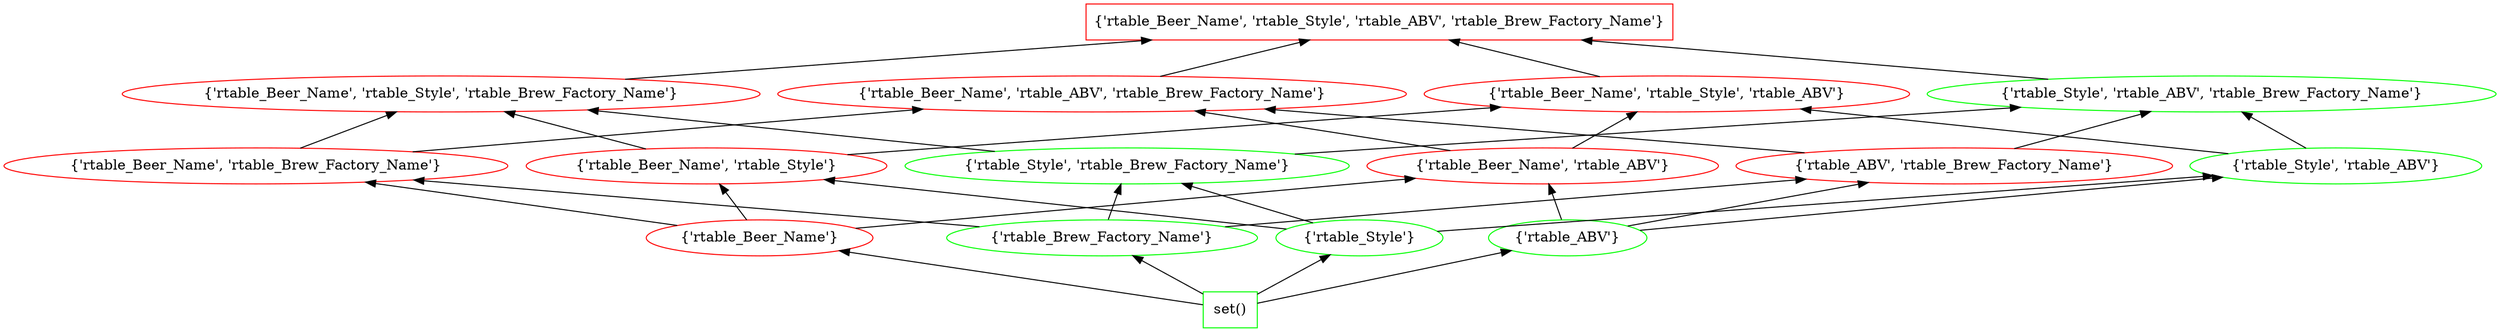 digraph G {
splines="line"
rankdir=BT
"{'rtable_Beer_Name', 'rtable_Style', 'rtable_ABV', 'rtable_Brew_Factory_Name'}" [shape=box];
"set()" [shape=box];
"set()" [color=green];
"set()" -> "{'rtable_Beer_Name'}";
"set()" -> "{'rtable_Brew_Factory_Name'}";
"set()" -> "{'rtable_Style'}";
"set()" -> "{'rtable_ABV'}";
"{'rtable_Beer_Name'}" [color=red];
"{'rtable_Beer_Name'}" -> "{'rtable_Beer_Name', 'rtable_Brew_Factory_Name'}";
"{'rtable_Beer_Name'}" -> "{'rtable_Beer_Name', 'rtable_Style'}";
"{'rtable_Beer_Name'}" -> "{'rtable_Beer_Name', 'rtable_ABV'}";
"{'rtable_Brew_Factory_Name'}" [color=green];
"{'rtable_Brew_Factory_Name'}" -> "{'rtable_Beer_Name', 'rtable_Brew_Factory_Name'}";
"{'rtable_Brew_Factory_Name'}" -> "{'rtable_Style', 'rtable_Brew_Factory_Name'}";
"{'rtable_Brew_Factory_Name'}" -> "{'rtable_ABV', 'rtable_Brew_Factory_Name'}";
"{'rtable_Style'}" [color=green];
"{'rtable_Style'}" -> "{'rtable_Beer_Name', 'rtable_Style'}";
"{'rtable_Style'}" -> "{'rtable_Style', 'rtable_Brew_Factory_Name'}";
"{'rtable_Style'}" -> "{'rtable_Style', 'rtable_ABV'}";
"{'rtable_ABV'}" [color=green];
"{'rtable_ABV'}" -> "{'rtable_Beer_Name', 'rtable_ABV'}";
"{'rtable_ABV'}" -> "{'rtable_ABV', 'rtable_Brew_Factory_Name'}";
"{'rtable_ABV'}" -> "{'rtable_Style', 'rtable_ABV'}";
"{'rtable_Beer_Name', 'rtable_Brew_Factory_Name'}" [color=red];
"{'rtable_Beer_Name', 'rtable_Brew_Factory_Name'}" -> "{'rtable_Beer_Name', 'rtable_Style', 'rtable_Brew_Factory_Name'}";
"{'rtable_Beer_Name', 'rtable_Brew_Factory_Name'}" -> "{'rtable_Beer_Name', 'rtable_ABV', 'rtable_Brew_Factory_Name'}";
"{'rtable_Beer_Name', 'rtable_Style'}" [color=red];
"{'rtable_Beer_Name', 'rtable_Style'}" -> "{'rtable_Beer_Name', 'rtable_Style', 'rtable_Brew_Factory_Name'}";
"{'rtable_Beer_Name', 'rtable_Style'}" -> "{'rtable_Beer_Name', 'rtable_Style', 'rtable_ABV'}";
"{'rtable_Beer_Name', 'rtable_ABV'}" [color=red];
"{'rtable_Beer_Name', 'rtable_ABV'}" -> "{'rtable_Beer_Name', 'rtable_ABV', 'rtable_Brew_Factory_Name'}";
"{'rtable_Beer_Name', 'rtable_ABV'}" -> "{'rtable_Beer_Name', 'rtable_Style', 'rtable_ABV'}";
"{'rtable_Style', 'rtable_Brew_Factory_Name'}" [color=green];
"{'rtable_Style', 'rtable_Brew_Factory_Name'}" -> "{'rtable_Beer_Name', 'rtable_Style', 'rtable_Brew_Factory_Name'}";
"{'rtable_Style', 'rtable_Brew_Factory_Name'}" -> "{'rtable_Style', 'rtable_ABV', 'rtable_Brew_Factory_Name'}";
"{'rtable_ABV', 'rtable_Brew_Factory_Name'}" [color=red];
"{'rtable_ABV', 'rtable_Brew_Factory_Name'}" -> "{'rtable_Beer_Name', 'rtable_ABV', 'rtable_Brew_Factory_Name'}";
"{'rtable_ABV', 'rtable_Brew_Factory_Name'}" -> "{'rtable_Style', 'rtable_ABV', 'rtable_Brew_Factory_Name'}";
"{'rtable_Style', 'rtable_ABV'}" [color=green];
"{'rtable_Style', 'rtable_ABV'}" -> "{'rtable_Beer_Name', 'rtable_Style', 'rtable_ABV'}";
"{'rtable_Style', 'rtable_ABV'}" -> "{'rtable_Style', 'rtable_ABV', 'rtable_Brew_Factory_Name'}";
"{'rtable_Beer_Name', 'rtable_Style', 'rtable_Brew_Factory_Name'}" [color=red];
"{'rtable_Beer_Name', 'rtable_Style', 'rtable_Brew_Factory_Name'}" -> "{'rtable_Beer_Name', 'rtable_Style', 'rtable_ABV', 'rtable_Brew_Factory_Name'}";
"{'rtable_Beer_Name', 'rtable_ABV', 'rtable_Brew_Factory_Name'}" [color=red];
"{'rtable_Beer_Name', 'rtable_ABV', 'rtable_Brew_Factory_Name'}" -> "{'rtable_Beer_Name', 'rtable_Style', 'rtable_ABV', 'rtable_Brew_Factory_Name'}";
"{'rtable_Beer_Name', 'rtable_Style', 'rtable_ABV'}" [color=red];
"{'rtable_Beer_Name', 'rtable_Style', 'rtable_ABV'}" -> "{'rtable_Beer_Name', 'rtable_Style', 'rtable_ABV', 'rtable_Brew_Factory_Name'}";
"{'rtable_Style', 'rtable_ABV', 'rtable_Brew_Factory_Name'}" [color=green];
"{'rtable_Style', 'rtable_ABV', 'rtable_Brew_Factory_Name'}" -> "{'rtable_Beer_Name', 'rtable_Style', 'rtable_ABV', 'rtable_Brew_Factory_Name'}";
"{'rtable_Beer_Name', 'rtable_Style', 'rtable_ABV', 'rtable_Brew_Factory_Name'}" [color=red];
}